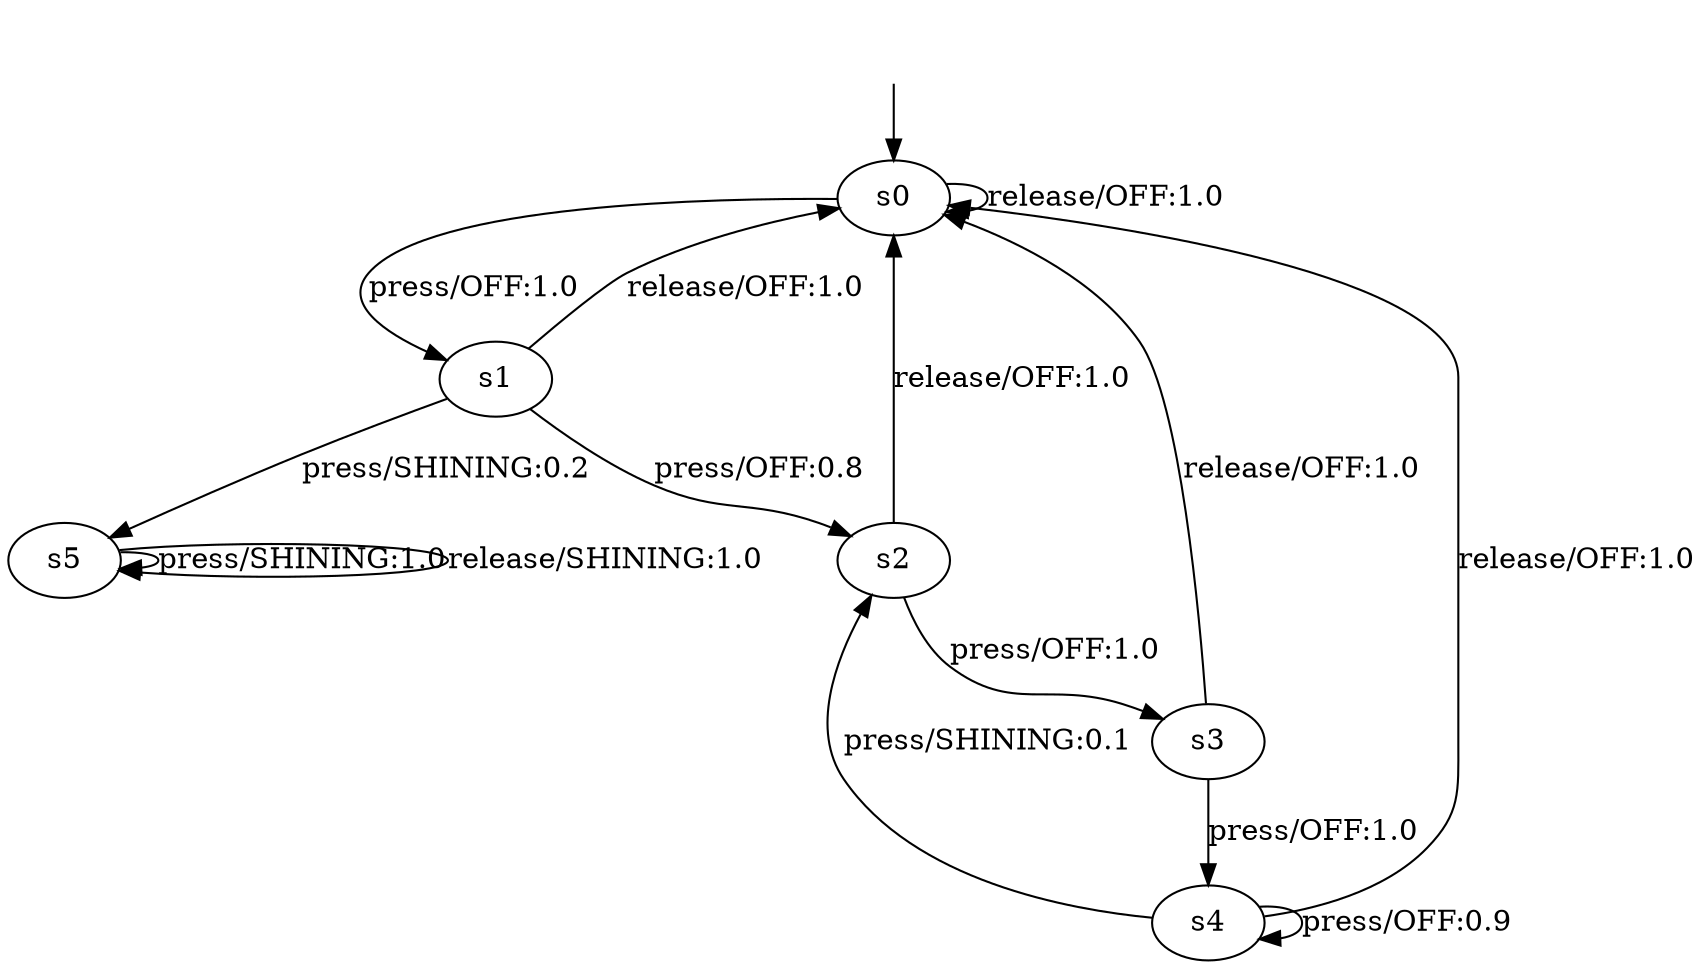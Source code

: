digraph "LearnedModels/stochasticLightSwitch" {
s0 [label=s0];
s1 [label=s1];
s2 [label=s2];
s3 [label=s3];
s4 [label=s4];
s5 [label=s5];
s0 -> s1  [label="press/OFF:1.0"];
s0 -> s0  [label="release/OFF:1.0"];
s1 -> s5  [label="press/SHINING:0.2"];
s1 -> s2  [label="press/OFF:0.8"];
s1 -> s0  [label="release/OFF:1.0"];
s2 -> s3  [label="press/OFF:1.0"];
s2 -> s0  [label="release/OFF:1.0"];
s3 -> s4  [label="press/OFF:1.0"];
s3 -> s0  [label="release/OFF:1.0"];
s4 -> s4  [label="press/OFF:0.9"];
s4 -> s2  [label="press/SHINING:0.1"];
s4 -> s0  [label="release/OFF:1.0"];
s5 -> s5  [label="press/SHINING:1.0"];
s5 -> s5  [label="release/SHINING:1.0"];
__start0 [label="", shape=none];
__start0 -> s0  [label=""];
}
